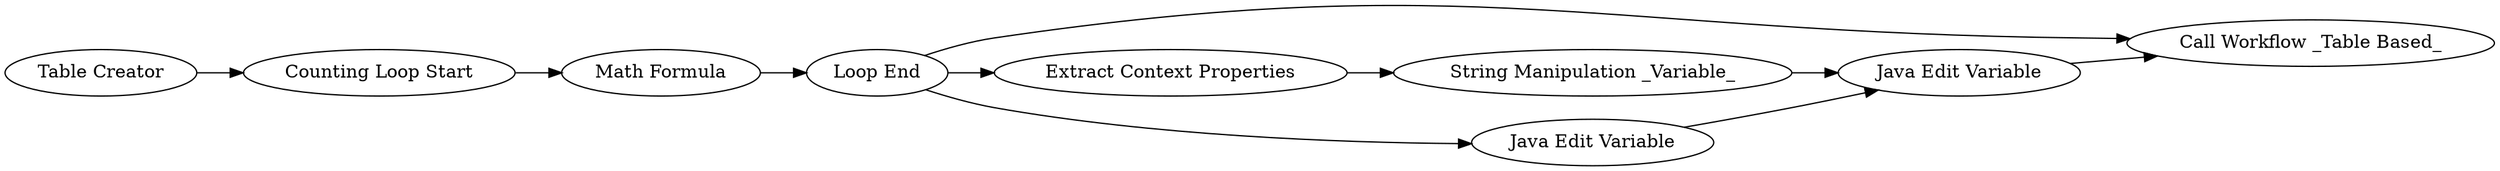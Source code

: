 digraph {
	4 -> 3
	7 -> 34
	33 -> 7
	3 -> 31
	31 -> 33
	3 -> 34
	1 -> 2
	6 -> 7
	2 -> 4
	3 -> 6
	1 [label="Table Creator"]
	34 [label="Call Workflow _Table Based_"]
	7 [label="Java Edit Variable"]
	31 [label="Extract Context Properties"]
	4 [label="Math Formula"]
	6 [label="Java Edit Variable"]
	33 [label="String Manipulation _Variable_"]
	3 [label="Loop End"]
	2 [label="Counting Loop Start"]
	rankdir=LR
}
